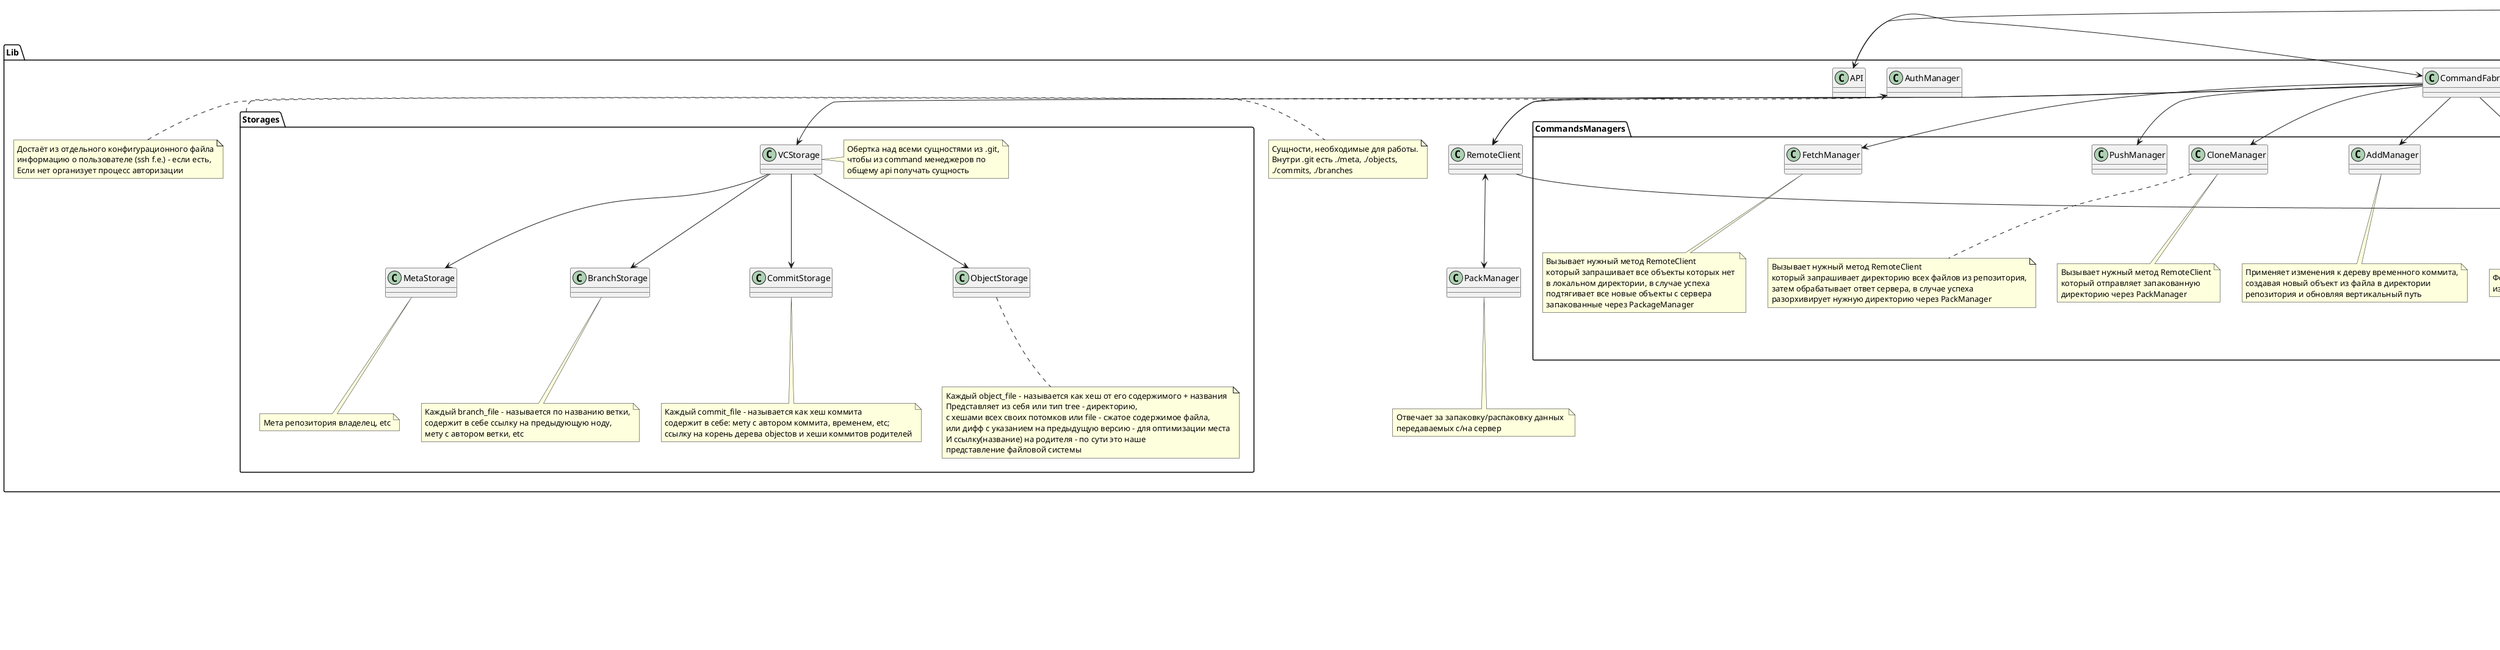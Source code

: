 @startuml

class CLI

package "Lib" {

class API

class CommandFabric
note right of CommandFabric
Возвращает нужный менеджер по строке команды
end note
 
package "CommandsManagers" {
    class CheckoutManager
    note bottom of CheckoutManager
        Меняет название ветки в мета файле, 
        если передан аргумент -b дополнительно создает ветку с таким же порядком комитов
    end note

    class MergeManager
    note bottom of MergeManager
        Находит lca коммитов
        и сравненивает содержимое с содержимым коммтов,
        на которых происходит мердж, 
        затем начиная с листов формируется новое дерево,
        если объект не менялся добавим его в дерево как есть,
        в случае если объект имеется в одном коммите или удален,
        то также переносится в новый коммит,
        если объект добавлен или изменен в обоих коммитах, то 
        формируем дифф с изначальным файлом (если его нет то с пустым файлом)
        и смотрим те строки которые были изменены в обоих коммитах, 
        такие строки считаем конфликтными и отдаем на разрешение пользователю,
        после разрешения всех конфликтов сохраняет новый коммит
    end note

    class LogManager
    note bottom of LogManager
        Проходит по всем коммитам начиная с того который записанна в дереве
        и выводит коммиты которые там находятся
    end note

    class StatusManager
    note bottom of StatusManager
        Сравнивает дерево временного коммита с текущим 
        коммитом формируя unncommited files,
        а также дерево временного коммита с текущим 
        состоянием файловой системы формируя untracked files
    end note

    class BranchManager
    note bottom of BranchManager
        Позволяет создает ветку,
        по средствам копирования файла бранча с изменением имени,
        или же удалить уже имеющуюся
    end note
 
    class CommitManager
    note bottom of CommitManager
        Формирует коммит с мета информацией
        из дерева временного коммита
    end note
 
    class AddManager
    note bottom of AddManager
        Применяет изменения к дереву временного коммита,
        создавая новый объект из файла в директории 
        репозитория и обновляя вертикальный путь
    end note

    class CloneManager
    note bottom of CloneManager
        Вызывает нужный метод RemoteClient
        который запрашивает директорию всех файлов из репозитория,
        затем обрабатывает ответ сервера, в случае успеха
        разорхивирует нужную директорию через PackManager
    end note

    class PushManager
    note bottom of CloneManager
        Вызывает нужный метод RemoteClient
        который отправляет запакованную 
        директорию через PackManager
    end note

    class FetchManager
    note bottom of FetchManager
        Вызывает нужный метод RemoteClient
        который запрашивает все объекты которых нет 
        в локальном директории, в случае успеха 
        подтягивает все новые объекты с сервера 
        запакованные через PackageManager
    end note

    class PullManager
    note bottom of PullManager
        Вызывает нужный метод RemoteClient
        который запрашивает все объекты которых нет 
        в локальном директории, в случае успеха подтягивает 
        все новые объекты с сервера запакованные через PackageManager, 
        а затем вызывает merge для обновления локального стейта
    end note
}

package "Storages" {
    class VCStorage
    class MetaStorage
    class BranchStorage
    class CommitStorage
    class ObjectStorage
    note right of VCStorage
    Обертка над всеми сущностями из .git,
    чтобы из command менеджеров по
    общему api получать сущность
    end note

    note bottom of MetaStorage
    Мета репозитория владелец, еtc
    end note

    note bottom of BranchStorage
    Каждый branch_file - называется по названию ветки,
    содержит в себе ссылку на предыдующую ноду,
    мету с автором ветки, etc 
    end note

    note bottom of CommitStorage
    Каждый commit_file - называется как хеш коммита
    содержит в себе: мету с автором коммита, временем, etc;
    ссылку на корень дерева objectов и хеши коммитов родителей
    end note

    note bottom of ObjectStorage
    Каждый object_file - называется как хеш от его содержимого + названия
    Представляет из себя или тип tree - директорию,
    с хешами всех своих потомков или file - сжатое содержимое файла, 
    или дифф с указанием на предыдущую версию - для оптимизации места
    И ссылку(название) на родителя - по сути это наше 
    представление файловой системы
    end note
}

    note right of Storages
    Сущности, необходимые для работы.
    Внутри .git есть ./meta, ./objects,
    ./commits, ./branches
    end note

    class AuthManager
    class PackManager

    note bottom of AuthManager
    Достаёт из отдельного конфигурационного файла
    информацию о пользователе (ssh f.e.) - если есть,
    Если нет организует процесс авторизации
    end note

    note bottom of PackManager
    Отвечает за запаковку/распаковку данных 
    передаваемых с/на сервер
    end note

    class RemoteClient

}

package "Server" {
    class ServerAuthManager
    class ServerAPI
    class ServerPackManager
    class ServerCommandFabric
    class ServerVCStorage

    note right of ServerAPI
    содержит сетевые endpoints
    по которым вызывает адаптированные
    под сервер менеджеры,
    возвращает response по
    фиксированной схеме
    end note

    note bottom of ServerCommandFabric
    глобально то же самое, что и в Lib,
    но в некоторых менеджерах отличается 
    логика инвертирована (например в CloneManager)
    но каких-то уникальных и интересных 
    с точки зрения архитектуры не содержит
    end note

    note bottom of ServerVCStorage
    глобально то же самое, что и в Lib,
    но дополнительный уровень вложенности
    с репозитириями/пользователями
    end note

    note bottom of ServerPackManager
    Отвечает за запаковку/распаковку данных передаваемых с/на клиент
    end note

    note bottom of ServerAuthManager
    Проверяет что пользователь имеет нужные права, 
    если права установлены, иначе возвращает ошибку
    end note
}

CLI -> API
API -> CommandFabric

CommandFabric --> CheckoutManager
CommandFabric --> LogManager
CommandFabric --> BranchManager
CommandFabric --> CommitManager
CommandFabric --> PushManager
CommandFabric --> PullManager
CommandFabric --> MergeManager
CommandFabric --> StatusManager
CommandFabric --> AddManager
CommandFabric --> CloneManager
CommandFabric --> FetchManager

VCStorage --> MetaStorage
VCStorage --> BranchStorage
VCStorage --> CommitStorage
VCStorage --> ObjectStorage

CommandFabric --> VCStorage
CommandFabric --> RemoteClient

AuthManager <--> RemoteClient
RemoteClient <--> PackManager

RemoteClient --> ServerAPI

ServerAPI --> ServerAuthManager
ServerAPI --> ServerPackManager
ServerAPI --> ServerCommandFabric
ServerCommandFabric --> ServerVCStorage

@enduml
